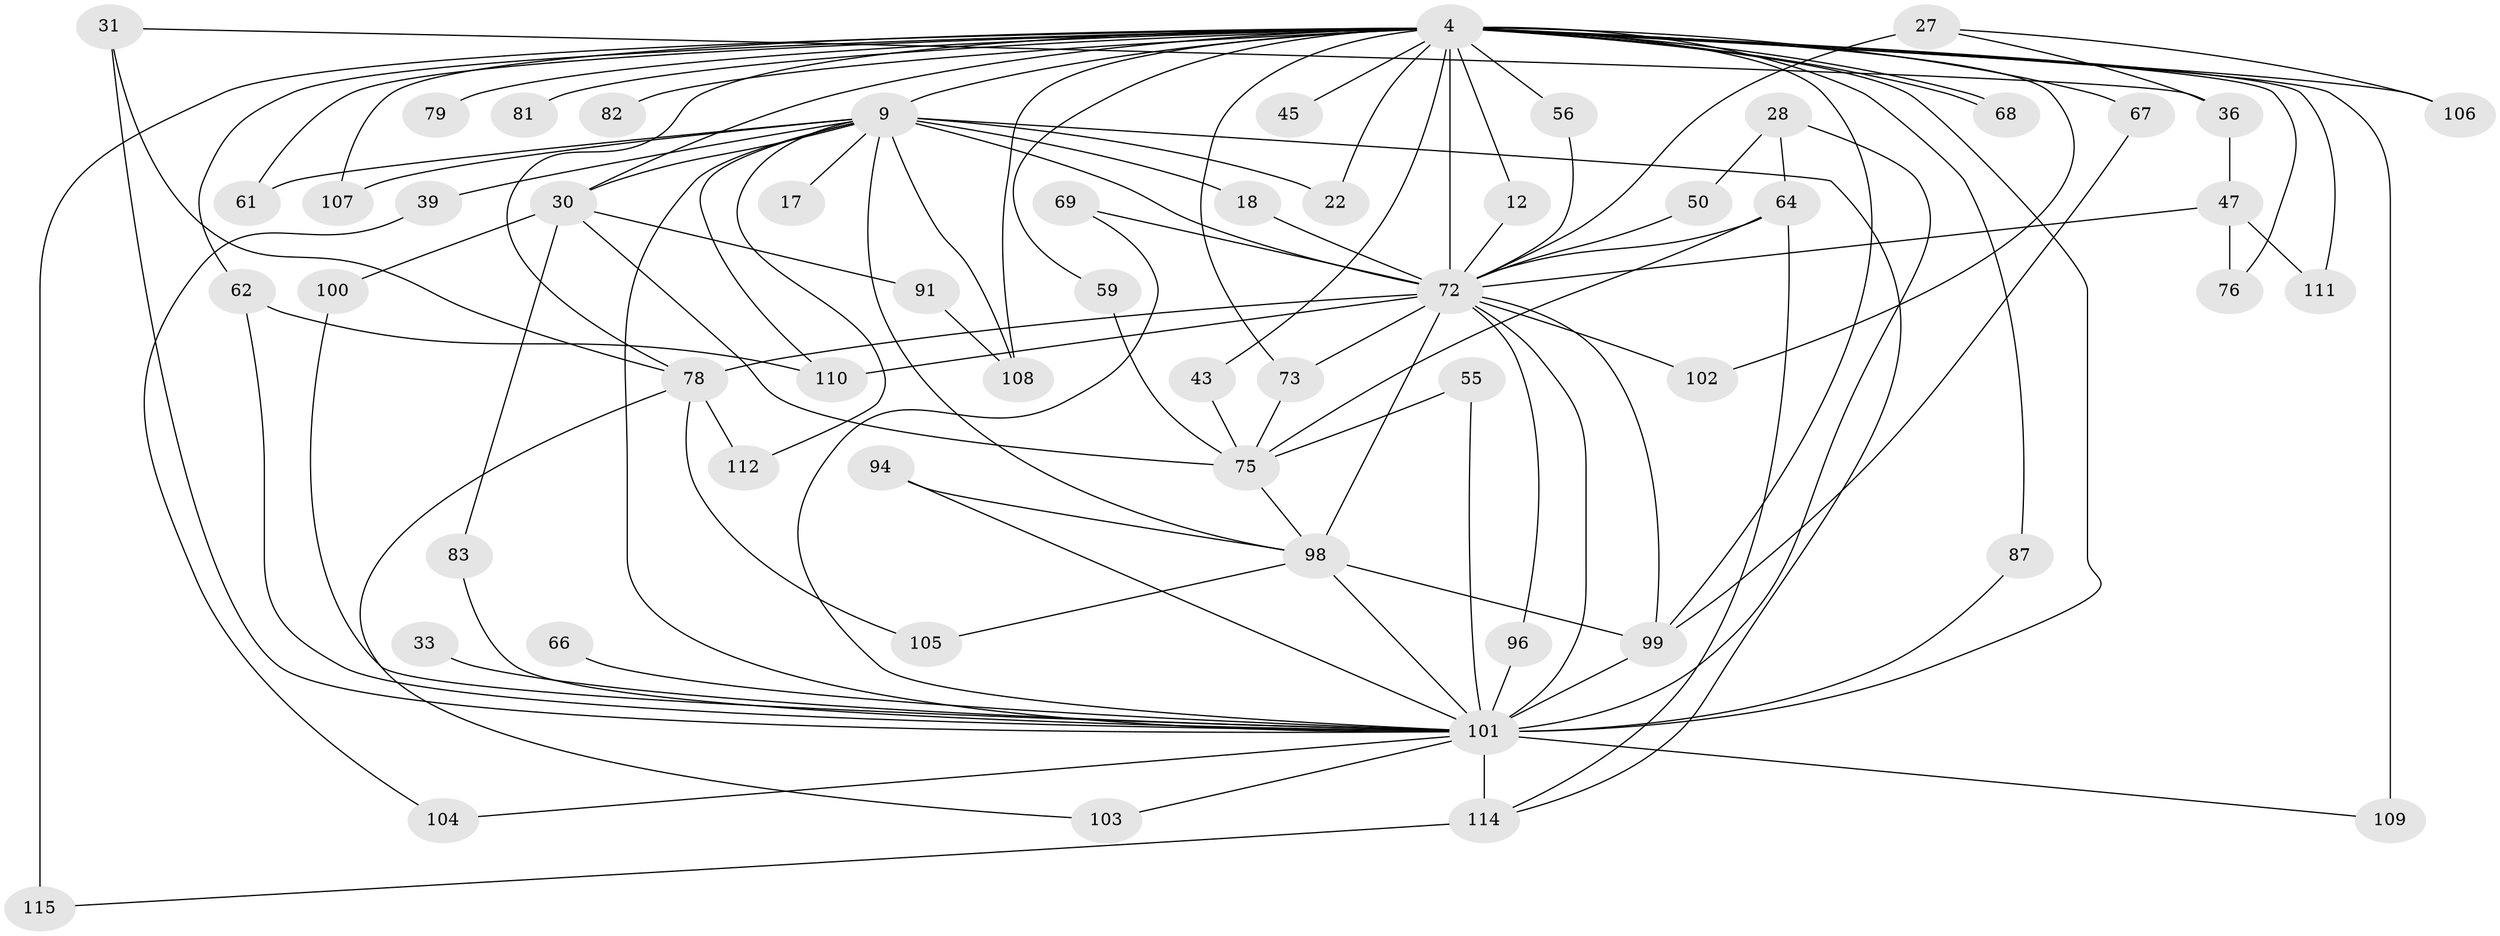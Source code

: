 // original degree distribution, {22: 0.008695652173913044, 21: 0.008695652173913044, 23: 0.008695652173913044, 28: 0.008695652173913044, 24: 0.017391304347826087, 16: 0.008695652173913044, 15: 0.008695652173913044, 20: 0.008695652173913044, 19: 0.008695652173913044, 4: 0.10434782608695652, 2: 0.4956521739130435, 7: 0.017391304347826087, 12: 0.008695652173913044, 5: 0.02608695652173913, 8: 0.008695652173913044, 3: 0.25217391304347825}
// Generated by graph-tools (version 1.1) at 2025/46/03/09/25 04:46:08]
// undirected, 57 vertices, 109 edges
graph export_dot {
graph [start="1"]
  node [color=gray90,style=filled];
  4 [super="+3"];
  9 [super="+6+7"];
  12;
  17;
  18;
  22;
  27;
  28;
  30 [super="+24"];
  31;
  33;
  36;
  39;
  43;
  45;
  47 [super="+40"];
  50;
  55 [super="+38"];
  56;
  59;
  61;
  62 [super="+26"];
  64 [super="+48"];
  66;
  67 [super="+60"];
  68;
  69;
  72 [super="+29+8+44"];
  73 [super="+53"];
  75 [super="+20"];
  76;
  78 [super="+74+71+49"];
  79;
  81;
  82;
  83;
  87;
  91;
  94;
  96 [super="+95"];
  98 [super="+70+93+89+54"];
  99 [super="+80+84"];
  100 [super="+63"];
  101 [super="+16+58"];
  102 [super="+57+90"];
  103;
  104;
  105;
  106;
  107;
  108 [super="+41"];
  109 [super="+97"];
  110 [super="+77+52"];
  111;
  112;
  114 [super="+21+113"];
  115 [super="+92"];
  4 -- 9 [weight=9];
  4 -- 30 [weight=3];
  4 -- 45 [weight=2];
  4 -- 68;
  4 -- 68;
  4 -- 81 [weight=2];
  4 -- 87;
  4 -- 102 [weight=3];
  4 -- 106;
  4 -- 109 [weight=2];
  4 -- 111;
  4 -- 67 [weight=3];
  4 -- 12;
  4 -- 72 [weight=9];
  4 -- 76;
  4 -- 78 [weight=2];
  4 -- 79 [weight=2];
  4 -- 82 [weight=2];
  4 -- 22;
  4 -- 43;
  4 -- 107;
  4 -- 108 [weight=2];
  4 -- 115 [weight=2];
  4 -- 56;
  4 -- 59;
  4 -- 61;
  4 -- 62;
  4 -- 73;
  4 -- 101 [weight=8];
  4 -- 99;
  9 -- 17 [weight=2];
  9 -- 18;
  9 -- 39 [weight=2];
  9 -- 107;
  9 -- 112;
  9 -- 22;
  9 -- 61;
  9 -- 30;
  9 -- 108 [weight=2];
  9 -- 72 [weight=9];
  9 -- 114;
  9 -- 110 [weight=2];
  9 -- 98 [weight=4];
  9 -- 101 [weight=7];
  12 -- 72;
  18 -- 72;
  27 -- 36;
  27 -- 106;
  27 -- 72 [weight=2];
  28 -- 50;
  28 -- 64;
  28 -- 101 [weight=2];
  30 -- 75 [weight=2];
  30 -- 83;
  30 -- 100 [weight=2];
  30 -- 91;
  31 -- 36;
  31 -- 78;
  31 -- 101 [weight=2];
  33 -- 101;
  36 -- 47;
  39 -- 104;
  43 -- 75;
  47 -- 76;
  47 -- 111;
  47 -- 72 [weight=2];
  50 -- 72;
  55 -- 75;
  55 -- 101;
  56 -- 72;
  59 -- 75;
  62 -- 110;
  62 -- 101 [weight=2];
  64 -- 75;
  64 -- 114;
  64 -- 72;
  66 -- 101 [weight=2];
  67 -- 99;
  69 -- 72;
  69 -- 101;
  72 -- 73;
  72 -- 96;
  72 -- 101 [weight=6];
  72 -- 110 [weight=3];
  72 -- 102 [weight=2];
  72 -- 98 [weight=5];
  72 -- 78 [weight=2];
  72 -- 99;
  73 -- 75;
  75 -- 98;
  78 -- 112;
  78 -- 105;
  78 -- 103;
  83 -- 101;
  87 -- 101;
  91 -- 108;
  94 -- 98;
  94 -- 101;
  96 -- 101 [weight=2];
  98 -- 99;
  98 -- 105;
  98 -- 101;
  99 -- 101;
  100 -- 101;
  101 -- 103;
  101 -- 104;
  101 -- 109;
  101 -- 114 [weight=3];
  114 -- 115;
}
